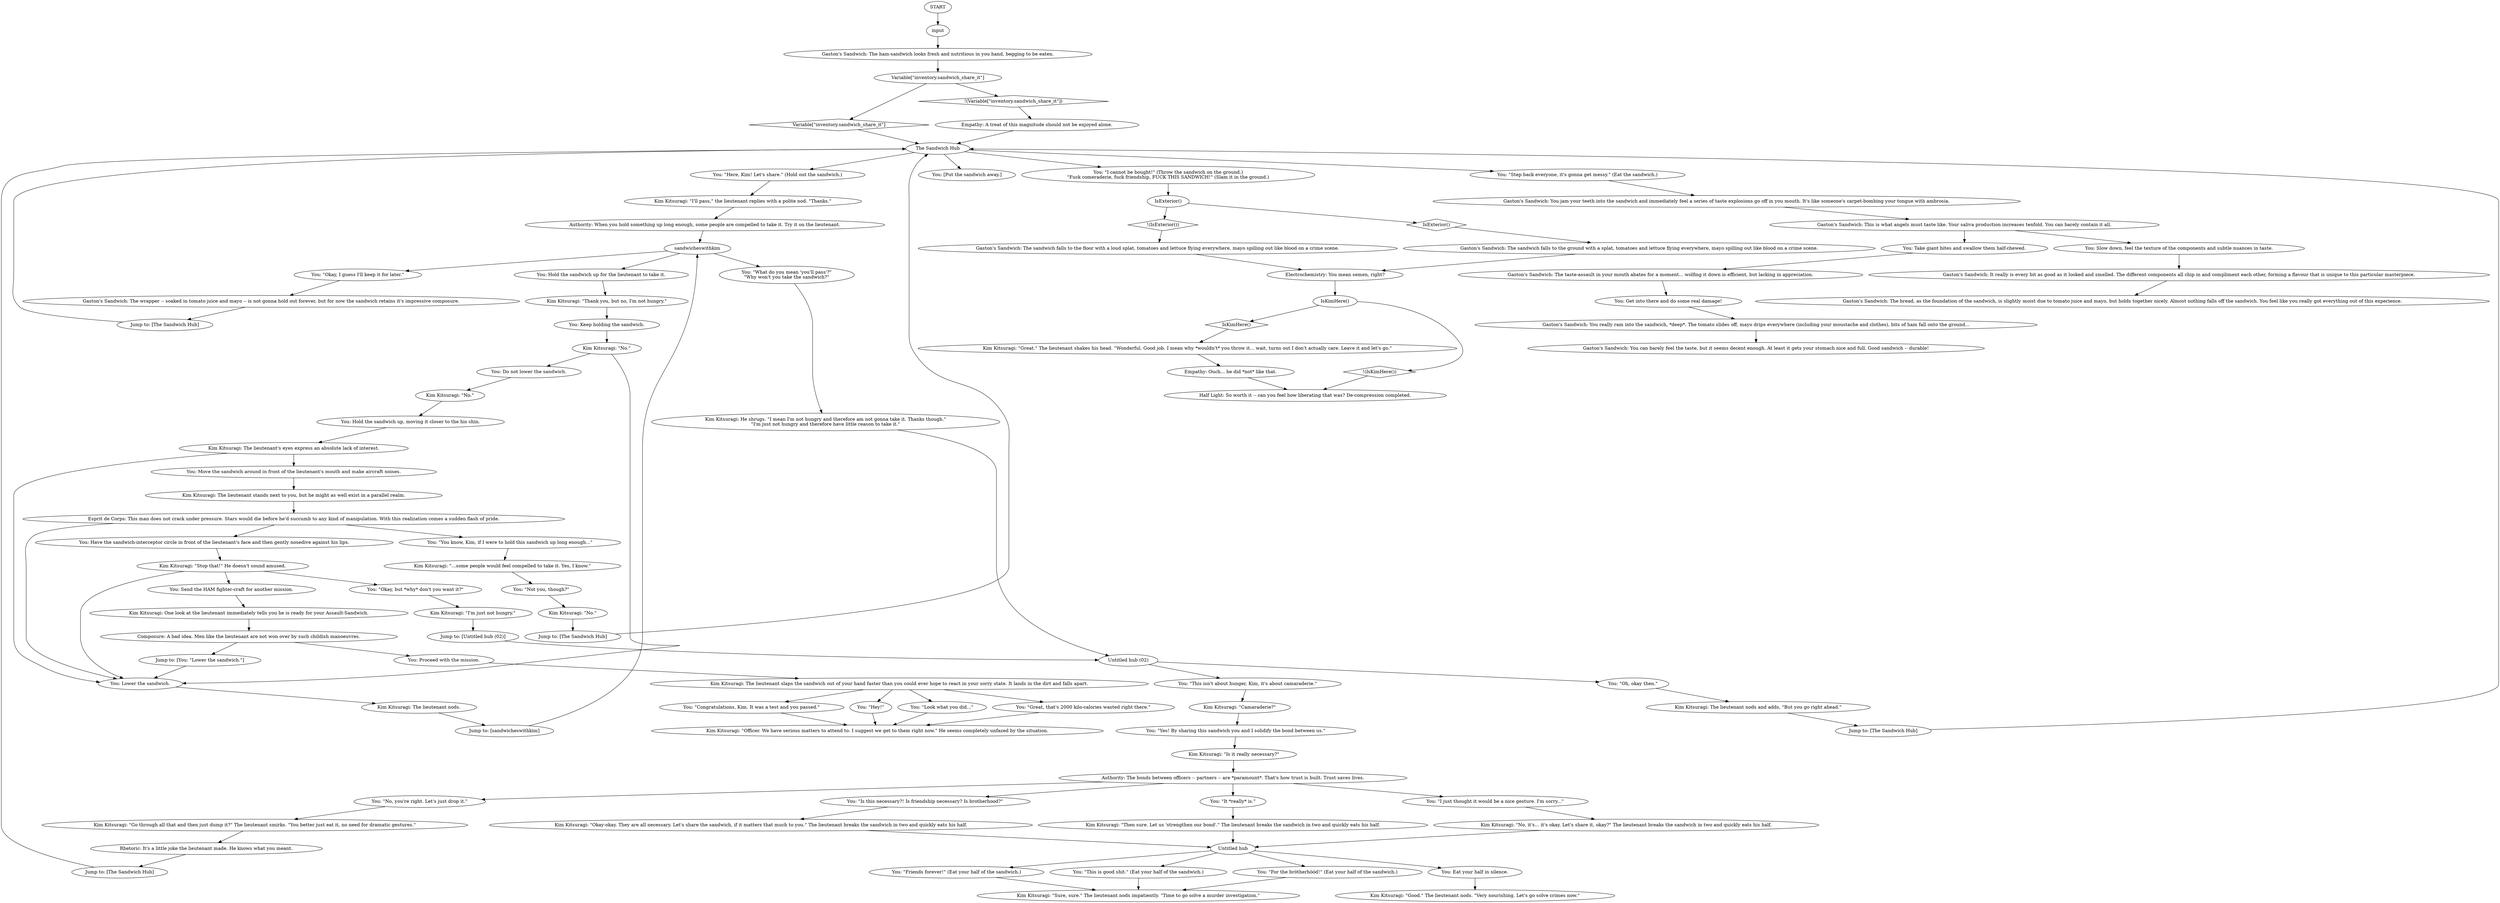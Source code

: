 # INVENTORY / GIANT HAM SANDWICH
# Eating Gaston's ham-sandwich.
# ==================================================
digraph G {
	  0 [label="START"];
	  1 [label="input"];
	  2 [label="You: \"Friends forever!\" (Eat your half of the sandwich.)"];
	  3 [label="Kim Kitsuragi: \"I'll pass,\" the lieutenant replies with a polite nod. \"Thanks.\""];
	  4 [label="Gaston's Sandwich: You really ram into the sandwich, *deep*. The tomato slides off, mayo drips everywhere (including your moustache and clothes), bits of ham fall onto the ground..."];
	  5 [label="You: \"Congratulations, Kim. It was a test and you passed.\""];
	  6 [label="You: \"What do you mean 'you'll pass'?\"\n\"Why won't you take the sandwich?\""];
	  7 [label="You: Proceed with the mission."];
	  8 [label="You: \"Yes! By sharing this sandwich you and I solidify the bond between us.\""];
	  9 [label="You: \"I just thought it would be a nice gesture. I'm sorry...\""];
	  10 [label="Esprit de Corps: This man does not crack under pressure. Stars would die before he'd succumb to any kind of manipulation. With this realization comes a sudden flash of pride."];
	  11 [label="Variable[\"inventory.sandwich_share_it\"]"];
	  12 [label="Variable[\"inventory.sandwich_share_it\"]", shape=diamond];
	  13 [label="!(Variable[\"inventory.sandwich_share_it\"])", shape=diamond];
	  14 [label="You: \"This is good shit.\" (Eat your half of the sandwich.)"];
	  15 [label="You: \"Look what you did...\""];
	  16 [label="You: \"Great, that's 2000 kilo-calories wasted right there.\""];
	  17 [label="Kim Kitsuragi: He shrugs. \"I mean I'm not hungry and therefore am not gonna take it. Thanks though.\"\n\"I'm just not hungry and therefore have little reason to take it.\""];
	  18 [label="Kim Kitsuragi: \"Stop that!\" He doesn't sound amused."];
	  19 [label="Kim Kitsuragi: \"No, it's... it's okay. Let's share it, okay?\" The lieutenant breaks the sandwich in two and quickly eats his half."];
	  20 [label="Gaston's Sandwich: The taste-assault in your mouth abates for a moment... wolfing it down is efficient, but lacking in appreciation."];
	  21 [label="Kim Kitsuragi: \"Camaraderie?\""];
	  22 [label="You: Get into there and do some real damage!"];
	  23 [label="You: Do not lower the sandwich."];
	  24 [label="Kim Kitsuragi: \"Okay-okay. They are all necessary. Let's share the sandwich, if it matters that much to you.\" The lieutenant breaks the sandwich in two and quickly eats his half."];
	  25 [label="You: \"Here, Kim! Let's share.\" (Hold out the sandwich.)"];
	  26 [label="You: Hold the sandwich up for the lieutenant to take it."];
	  27 [label="You: \"Is this necessary?! Is friendship necessary? Is brotherhood?\""];
	  28 [label="Gaston's Sandwich: You can barely feel the taste, but it seems decent enough. At least it gets your stomach nice and full. Good sandwich -- durable!"];
	  29 [label="You: Send the HAM fighter-craft for another mission."];
	  30 [label="Gaston's Sandwich: The sandwich falls to the ground with a splat, tomatoes and lettuce flying everywhere, mayo spilling out like blood on a crime scene."];
	  31 [label="Jump to: [Untitled hub (02)]"];
	  32 [label="Jump to: [sandwicheswithkim]"];
	  33 [label="Kim Kitsuragi: The lieutenant's eyes express an absolute lack of interest."];
	  34 [label="Kim Kitsuragi: \"Officer. We have serious matters to attend to. I suggest we get to them right now.\" He seems completely unfazed by the situation."];
	  35 [label="IsKimHere()"];
	  36 [label="IsKimHere()", shape=diamond];
	  37 [label="!(IsKimHere())", shape=diamond];
	  38 [label="IsExterior()"];
	  39 [label="IsExterior()", shape=diamond];
	  40 [label="!(IsExterior())", shape=diamond];
	  41 [label="Gaston's Sandwich: The bread, as the foundation of the sandwich, is slightly moist due to tomato juice and mayo, but holds together nicely. Almost nothing falls off the sandwich. You feel like you really got everything out of this experience."];
	  42 [label="Kim Kitsuragi: The lieutenant slaps the sandwich out of your hand faster than you could ever hope to react in your sorry state. It lands in the dirt and falls apart."];
	  43 [label="You: \"Okay, but *why* don't you want it?\""];
	  44 [label="You: \"Not you, though?\""];
	  45 [label="Jump to: [The Sandwich Hub]"];
	  46 [label="You: \"It *really* is.\""];
	  47 [label="Kim Kitsuragi: The lieutenant nods."];
	  48 [label="You: Lower the sandwich."];
	  49 [label="Gaston's Sandwich: It really is every bit as good as it looked and smelled. The different components all chip in and compliment each other, forming a flavour that is unique to this particular masterpiece."];
	  50 [label="sandwicheswithkim"];
	  51 [label="Kim Kitsuragi: The lieutenant stands next to you, but he might as well exist in a parallel realm."];
	  52 [label="Composure: A bad idea. Men like the lieutenant are not won over by such childish manoeuvres."];
	  53 [label="You: \"I cannot be bought!\" (Throw the sandwich on the ground.)\n\"Fuck comeraderie, fuck friendship, FUCK THIS SANDWICH!\" (Slam it in the ground.)"];
	  54 [label="Authority: The bonds between officers -- partners -- are *paramount*. That's how trust is built. Trust saves lives."];
	  55 [label="Kim Kitsuragi: The lieutenant nods and adds, \"But you go right ahead.\""];
	  56 [label="You: Take giant bites and swallow them half-chewed."];
	  57 [label="You: \"Okay, I guess I'll keep it for later.\""];
	  58 [label="Kim Kitsuragi: \"Then sure. Let us 'strengthen our bond'.\" The lieutenant breaks the sandwich in two and quickly eats his half."];
	  59 [label="Kim Kitsuragi: \"Is it really necessary?\""];
	  60 [label="Rhetoric: It's a little joke the lieutenant made. He knows what you meant."];
	  61 [label="Jump to: [You: \"Lower the sandwich.\"]"];
	  62 [label="You: \"Step back everyone, it's gonna get messy.\" (Eat the sandwich.)"];
	  63 [label="You: Have the sandwich-interceptor circle in front of the lieutenant's face and then gently nosedive against his lips."];
	  64 [label="You: Eat your half in silence."];
	  65 [label="You: Move the sandwich around in front of the lieutenant's mouth and make aircraft noises."];
	  66 [label="You: \"Oh, okay then.\""];
	  67 [label="You: \"No, you're right. Let's just drop it.\""];
	  68 [label="The Sandwich Hub"];
	  69 [label="You: Hold the sandwich up, moving it closer to the his chin."];
	  70 [label="Kim Kitsuragi: \"No.\""];
	  71 [label="Gaston's Sandwich: The sandwich falls to the floor with a loud splat, tomatoes and lettuce flying everywhere, mayo spilling out like blood on a crime scene."];
	  72 [label="You: Slow down, feel the texture of the components and subtle nuances in taste."];
	  74 [label="Gaston's Sandwich: The ham-sandwich looks fresh and nutritious in you hand, begging to be eaten."];
	  75 [label="You: \"For the brötherhööd!\" (Eat your half of the sandwich.)"];
	  76 [label="Half Light: So worth it -- can you feel how liberating that was? De-compression completed."];
	  77 [label="Empathy: A treat of this magnitude should not be enjoyed alone."];
	  78 [label="Empathy: Ouch... he did *not* like that."];
	  79 [label="Untitled hub (02)"];
	  80 [label="Gaston's Sandwich: The wrapper -- soaked in tomato juice and mayo -- is not gonna hold out forever, but for now the sandwich retains it's impressive composure."];
	  81 [label="Jump to: [The Sandwich Hub]"];
	  82 [label="Kim Kitsuragi: \"Good.\" The lieutenant nods. \"Very nourishing. Let's go solve crimes now.\""];
	  83 [label="Gaston's Sandwich: You jam your teeth into the sandwich and immediately feel a series of taste explosions go off in you mouth. It's like someone's carpet-bombing your tongue with ambrosia."];
	  84 [label="Gaston's Sandwich: This is what angels must taste like. Your saliva production increases tenfold. You can barely contain it all."];
	  85 [label="Kim Kitsuragi: \"Thank you, but no, I'm not hungry.\""];
	  86 [label="You: \"Hey!\""];
	  87 [label="Kim Kitsuragi: One look at the lieutenant immediately tells you he is ready for your Assault-Sandwich."];
	  88 [label="Kim Kitsuragi: \"Great.\" The lieutenant shakes his head. \"Wonderful. Good job. I mean why *wouldn't* you throw it... wait, turns out I don't actually care. Leave it and let's go.\""];
	  89 [label="Electrochemistry: You mean semen, right?"];
	  90 [label="You: \"This isn't about hunger, Kim, it's about camaraderie.\""];
	  91 [label="You: \"You know, Kim, if I were to hold this sandwich up long enough...\""];
	  92 [label="Kim Kitsuragi: \"Sure, sure.\" The lieutenant nods impatiently. \"Time to go solve a murder investigation.\""];
	  93 [label="You: [Put the sandwich away.]"];
	  94 [label="Jump to: [The Sandwich Hub]"];
	  95 [label="Jump to: [The Sandwich Hub]"];
	  96 [label="Kim Kitsuragi: \"Go through all that and then just dump it?\" The lieutenant smirks. \"You better just eat it, no need for dramatic gestures.\""];
	  97 [label="Untitled hub"];
	  98 [label="Kim Kitsuragi: \"No.\""];
	  99 [label="Authority: When you hold something up long enough, some people are compelled to take it. Try it on the lieutenant."];
	  100 [label="You: Keep holding the sandwich."];
	  101 [label="Kim Kitsuragi: \"...some people would feel compelled to take it. Yes, I know.\""];
	  102 [label="Kim Kitsuragi: \"No.\""];
	  103 [label="Kim Kitsuragi: \"I'm just not hungry.\""];
	  0 -> 1
	  1 -> 74
	  2 -> 92
	  3 -> 99
	  4 -> 28
	  5 -> 34
	  6 -> 17
	  7 -> 42
	  8 -> 59
	  9 -> 19
	  10 -> 48
	  10 -> 91
	  10 -> 63
	  11 -> 12
	  11 -> 13
	  12 -> 68
	  13 -> 77
	  14 -> 92
	  15 -> 34
	  16 -> 34
	  17 -> 79
	  18 -> 48
	  18 -> 43
	  18 -> 29
	  19 -> 97
	  20 -> 22
	  21 -> 8
	  22 -> 4
	  23 -> 70
	  24 -> 97
	  25 -> 3
	  26 -> 85
	  27 -> 24
	  29 -> 87
	  30 -> 89
	  31 -> 79
	  32 -> 50
	  33 -> 48
	  33 -> 65
	  35 -> 36
	  35 -> 37
	  36 -> 88
	  37 -> 76
	  38 -> 40
	  38 -> 39
	  39 -> 30
	  40 -> 71
	  42 -> 16
	  42 -> 5
	  42 -> 86
	  42 -> 15
	  43 -> 103
	  44 -> 102
	  45 -> 68
	  46 -> 58
	  47 -> 32
	  48 -> 47
	  49 -> 41
	  50 -> 57
	  50 -> 26
	  50 -> 6
	  51 -> 10
	  52 -> 61
	  52 -> 7
	  53 -> 38
	  54 -> 9
	  54 -> 67
	  54 -> 27
	  54 -> 46
	  55 -> 81
	  56 -> 20
	  57 -> 80
	  58 -> 97
	  59 -> 54
	  60 -> 45
	  61 -> 48
	  62 -> 83
	  63 -> 18
	  64 -> 82
	  65 -> 51
	  66 -> 55
	  67 -> 96
	  68 -> 25
	  68 -> 93
	  68 -> 53
	  68 -> 62
	  69 -> 33
	  70 -> 69
	  71 -> 89
	  72 -> 49
	  74 -> 11
	  75 -> 92
	  77 -> 68
	  78 -> 76
	  79 -> 90
	  79 -> 66
	  80 -> 94
	  81 -> 68
	  83 -> 84
	  84 -> 72
	  84 -> 56
	  85 -> 100
	  86 -> 34
	  87 -> 52
	  88 -> 78
	  89 -> 35
	  90 -> 21
	  91 -> 101
	  94 -> 68
	  95 -> 68
	  96 -> 60
	  97 -> 64
	  97 -> 2
	  97 -> 75
	  97 -> 14
	  98 -> 48
	  98 -> 23
	  99 -> 50
	  100 -> 98
	  101 -> 44
	  102 -> 95
	  103 -> 31
}

